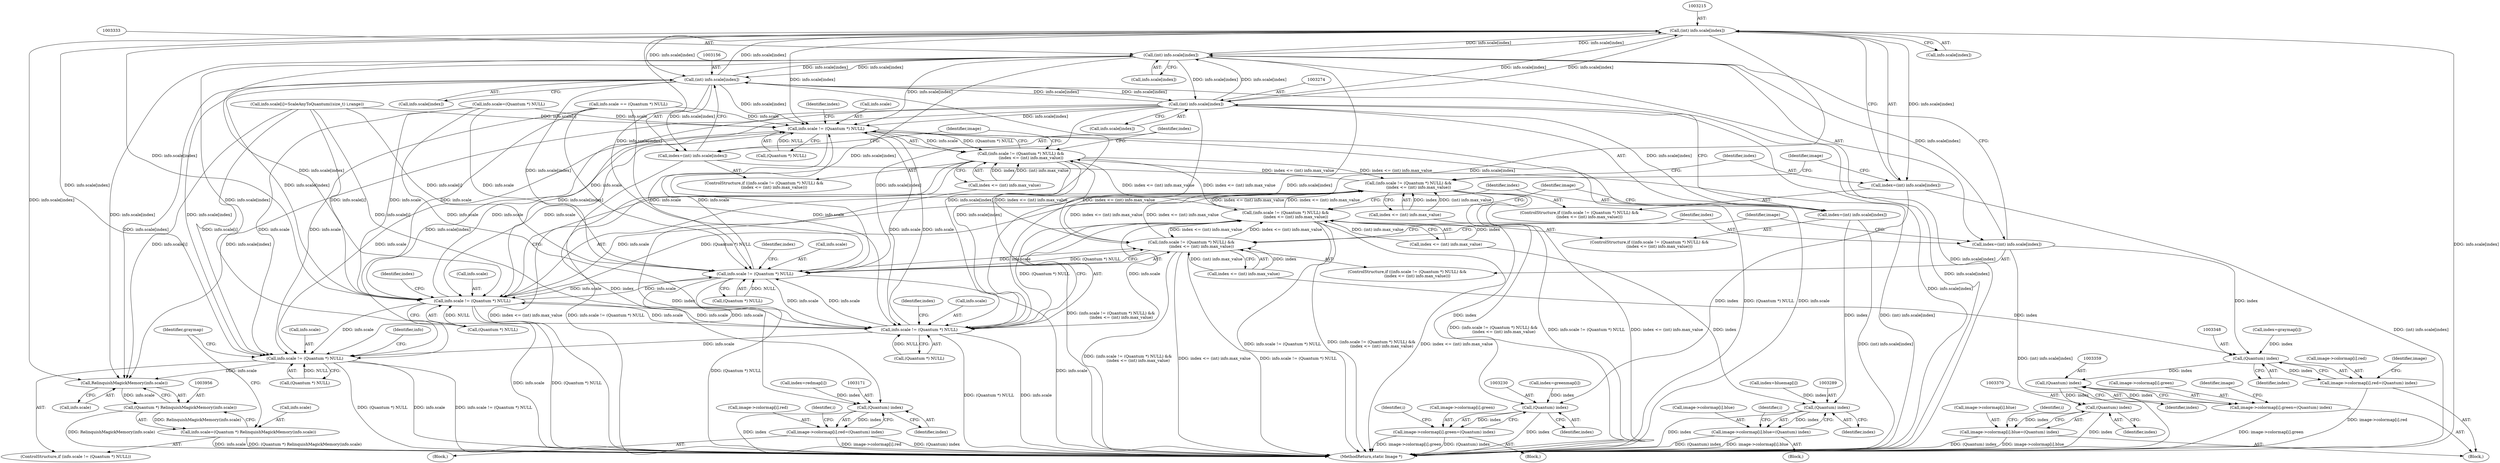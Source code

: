 digraph "0_ImageMagick_9f375e7080a2c1044cd546854d0548b4bfb429d0@array" {
"1003214" [label="(Call,(int) info.scale[index])"];
"1003332" [label="(Call,(int) info.scale[index])"];
"1003214" [label="(Call,(int) info.scale[index])"];
"1003155" [label="(Call,(int) info.scale[index])"];
"1003273" [label="(Call,(int) info.scale[index])"];
"1003139" [label="(Call,info.scale != (Quantum *) NULL)"];
"1003138" [label="(Call,(info.scale != (Quantum *) NULL) &&\n                (index <= (int) info.max_value))"];
"1003197" [label="(Call,(info.scale != (Quantum *) NULL) &&\n                (index <= (int) info.max_value))"];
"1003256" [label="(Call,(info.scale != (Quantum *) NULL) &&\n                (index <= (int) info.max_value))"];
"1003315" [label="(Call,(info.scale != (Quantum *) NULL) &&\n                (index <= (int) info.max_value))"];
"1003198" [label="(Call,info.scale != (Quantum *) NULL)"];
"1003257" [label="(Call,info.scale != (Quantum *) NULL)"];
"1003316" [label="(Call,info.scale != (Quantum *) NULL)"];
"1003944" [label="(Call,info.scale != (Quantum *) NULL)"];
"1003957" [label="(Call,RelinquishMagickMemory(info.scale))"];
"1003955" [label="(Call,(Quantum *) RelinquishMagickMemory(info.scale))"];
"1003951" [label="(Call,info.scale=(Quantum *) RelinquishMagickMemory(info.scale))"];
"1003153" [label="(Call,index=(int) info.scale[index])"];
"1003170" [label="(Call,(Quantum) index)"];
"1003162" [label="(Call,image->colormap[i].red=(Quantum) index)"];
"1003212" [label="(Call,index=(int) info.scale[index])"];
"1003229" [label="(Call,(Quantum) index)"];
"1003221" [label="(Call,image->colormap[i].green=(Quantum) index)"];
"1003271" [label="(Call,index=(int) info.scale[index])"];
"1003288" [label="(Call,(Quantum) index)"];
"1003280" [label="(Call,image->colormap[i].blue=(Quantum) index)"];
"1003330" [label="(Call,index=(int) info.scale[index])"];
"1003347" [label="(Call,(Quantum) index)"];
"1003339" [label="(Call,image->colormap[i].red=(Quantum) index)"];
"1003358" [label="(Call,(Quantum) index)"];
"1003350" [label="(Call,image->colormap[i].green=(Quantum) index)"];
"1003369" [label="(Call,(Quantum) index)"];
"1003361" [label="(Call,image->colormap[i].blue=(Quantum) index)"];
"1003953" [label="(Identifier,info)"];
"1003162" [label="(Call,image->colormap[i].red=(Quantum) index)"];
"1003196" [label="(ControlStructure,if ((info.scale != (Quantum *) NULL) &&\n                (index <= (int) info.max_value)))"];
"1003280" [label="(Call,image->colormap[i].blue=(Quantum) index)"];
"1003250" [label="(Call,index=bluemap[i])"];
"1003308" [label="(Block,)"];
"1003290" [label="(Identifier,index)"];
"1003163" [label="(Call,image->colormap[i].red)"];
"1003256" [label="(Call,(info.scale != (Quantum *) NULL) &&\n                (index <= (int) info.max_value))"];
"1003139" [label="(Call,info.scale != (Quantum *) NULL)"];
"1003147" [label="(Identifier,index)"];
"1003206" [label="(Identifier,index)"];
"1003958" [label="(Call,info.scale)"];
"1003943" [label="(ControlStructure,if (info.scale != (Quantum *) NULL))"];
"1003340" [label="(Call,image->colormap[i].red)"];
"1003314" [label="(ControlStructure,if ((info.scale != (Quantum *) NULL) &&\n                (index <= (int) info.max_value)))"];
"1003343" [label="(Identifier,image)"];
"1003143" [label="(Call,(Quantum *) NULL)"];
"1003271" [label="(Call,index=(int) info.scale[index])"];
"1003317" [label="(Call,info.scale)"];
"1003332" [label="(Call,(int) info.scale[index])"];
"1003214" [label="(Call,(int) info.scale[index])"];
"1003197" [label="(Call,(info.scale != (Quantum *) NULL) &&\n                (index <= (int) info.max_value))"];
"1003281" [label="(Call,image->colormap[i].blue)"];
"1003265" [label="(Identifier,index)"];
"1003225" [label="(Identifier,image)"];
"1003369" [label="(Call,(Quantum) index)"];
"1003130" [label="(Identifier,i)"];
"1003371" [label="(Identifier,index)"];
"1003272" [label="(Identifier,index)"];
"1003221" [label="(Call,image->colormap[i].green=(Quantum) index)"];
"1003249" [label="(Block,)"];
"1003198" [label="(Call,info.scale != (Quantum *) NULL)"];
"1003951" [label="(Call,info.scale=(Quantum *) RelinquishMagickMemory(info.scale))"];
"1003166" [label="(Identifier,image)"];
"1003952" [label="(Call,info.scale)"];
"1003212" [label="(Call,index=(int) info.scale[index])"];
"1003131" [label="(Block,)"];
"1000366" [label="(Call,info.scale=(Quantum *) NULL)"];
"1003257" [label="(Call,info.scale != (Quantum *) NULL)"];
"1003351" [label="(Call,image->colormap[i].green)"];
"1003157" [label="(Call,info.scale[index])"];
"1003330" [label="(Call,index=(int) info.scale[index])"];
"1003231" [label="(Identifier,index)"];
"1003320" [label="(Call,(Quantum *) NULL)"];
"1003261" [label="(Call,(Quantum *) NULL)"];
"1003258" [label="(Call,info.scale)"];
"1003963" [label="(Identifier,graymap)"];
"1002832" [label="(Call,info.scale == (Quantum *) NULL)"];
"1003273" [label="(Call,(int) info.scale[index])"];
"1003361" [label="(Call,image->colormap[i].blue=(Quantum) index)"];
"1003362" [label="(Call,image->colormap[i].blue)"];
"1003170" [label="(Call,(Quantum) index)"];
"1003957" [label="(Call,RelinquishMagickMemory(info.scale))"];
"1003213" [label="(Identifier,index)"];
"1003339" [label="(Call,image->colormap[i].red=(Quantum) index)"];
"1003360" [label="(Identifier,index)"];
"1003358" [label="(Call,(Quantum) index)"];
"1003189" [label="(Identifier,i)"];
"1003350" [label="(Call,image->colormap[i].green=(Quantum) index)"];
"1003275" [label="(Call,info.scale[index])"];
"1003205" [label="(Call,index <= (int) info.max_value)"];
"1003347" [label="(Call,(Quantum) index)"];
"1003324" [label="(Identifier,index)"];
"1003229" [label="(Call,(Quantum) index)"];
"1003155" [label="(Call,(int) info.scale[index])"];
"1003288" [label="(Call,(Quantum) index)"];
"1003191" [label="(Call,index=greenmap[i])"];
"1003349" [label="(Identifier,index)"];
"1003153" [label="(Call,index=(int) info.scale[index])"];
"1003199" [label="(Call,info.scale)"];
"1003248" [label="(Identifier,i)"];
"1003948" [label="(Call,(Quantum *) NULL)"];
"1003334" [label="(Call,info.scale[index])"];
"1003945" [label="(Call,info.scale)"];
"1003154" [label="(Identifier,index)"];
"1003354" [label="(Identifier,image)"];
"1003323" [label="(Call,index <= (int) info.max_value)"];
"1003146" [label="(Call,index <= (int) info.max_value)"];
"1004016" [label="(MethodReturn,static Image *)"];
"1003190" [label="(Block,)"];
"1002862" [label="(Call,info.scale[i]=ScaleAnyToQuantum((size_t) i,range))"];
"1003284" [label="(Identifier,image)"];
"1003365" [label="(Identifier,image)"];
"1003137" [label="(ControlStructure,if ((info.scale != (Quantum *) NULL) &&\n                (index <= (int) info.max_value)))"];
"1003138" [label="(Call,(info.scale != (Quantum *) NULL) &&\n                (index <= (int) info.max_value))"];
"1003202" [label="(Call,(Quantum *) NULL)"];
"1003955" [label="(Call,(Quantum *) RelinquishMagickMemory(info.scale))"];
"1003944" [label="(Call,info.scale != (Quantum *) NULL)"];
"1003172" [label="(Identifier,index)"];
"1003140" [label="(Call,info.scale)"];
"1003222" [label="(Call,image->colormap[i].green)"];
"1003255" [label="(ControlStructure,if ((info.scale != (Quantum *) NULL) &&\n                (index <= (int) info.max_value)))"];
"1003132" [label="(Call,index=redmap[i])"];
"1003307" [label="(Identifier,i)"];
"1003331" [label="(Identifier,index)"];
"1003309" [label="(Call,index=graymap[i])"];
"1003315" [label="(Call,(info.scale != (Quantum *) NULL) &&\n                (index <= (int) info.max_value))"];
"1003316" [label="(Call,info.scale != (Quantum *) NULL)"];
"1003216" [label="(Call,info.scale[index])"];
"1003264" [label="(Call,index <= (int) info.max_value)"];
"1003214" -> "1003212"  [label="AST: "];
"1003214" -> "1003216"  [label="CFG: "];
"1003215" -> "1003214"  [label="AST: "];
"1003216" -> "1003214"  [label="AST: "];
"1003212" -> "1003214"  [label="CFG: "];
"1003214" -> "1004016"  [label="DDG: info.scale[index]"];
"1003214" -> "1003139"  [label="DDG: info.scale[index]"];
"1003214" -> "1003155"  [label="DDG: info.scale[index]"];
"1003214" -> "1003198"  [label="DDG: info.scale[index]"];
"1003214" -> "1003212"  [label="DDG: info.scale[index]"];
"1003332" -> "1003214"  [label="DDG: info.scale[index]"];
"1003155" -> "1003214"  [label="DDG: info.scale[index]"];
"1003273" -> "1003214"  [label="DDG: info.scale[index]"];
"1003214" -> "1003257"  [label="DDG: info.scale[index]"];
"1003214" -> "1003273"  [label="DDG: info.scale[index]"];
"1003214" -> "1003316"  [label="DDG: info.scale[index]"];
"1003214" -> "1003332"  [label="DDG: info.scale[index]"];
"1003214" -> "1003944"  [label="DDG: info.scale[index]"];
"1003214" -> "1003957"  [label="DDG: info.scale[index]"];
"1003332" -> "1003330"  [label="AST: "];
"1003332" -> "1003334"  [label="CFG: "];
"1003333" -> "1003332"  [label="AST: "];
"1003334" -> "1003332"  [label="AST: "];
"1003330" -> "1003332"  [label="CFG: "];
"1003332" -> "1004016"  [label="DDG: info.scale[index]"];
"1003332" -> "1003139"  [label="DDG: info.scale[index]"];
"1003332" -> "1003155"  [label="DDG: info.scale[index]"];
"1003332" -> "1003198"  [label="DDG: info.scale[index]"];
"1003332" -> "1003257"  [label="DDG: info.scale[index]"];
"1003332" -> "1003273"  [label="DDG: info.scale[index]"];
"1003332" -> "1003316"  [label="DDG: info.scale[index]"];
"1003332" -> "1003330"  [label="DDG: info.scale[index]"];
"1003155" -> "1003332"  [label="DDG: info.scale[index]"];
"1003273" -> "1003332"  [label="DDG: info.scale[index]"];
"1003332" -> "1003944"  [label="DDG: info.scale[index]"];
"1003332" -> "1003957"  [label="DDG: info.scale[index]"];
"1003155" -> "1003153"  [label="AST: "];
"1003155" -> "1003157"  [label="CFG: "];
"1003156" -> "1003155"  [label="AST: "];
"1003157" -> "1003155"  [label="AST: "];
"1003153" -> "1003155"  [label="CFG: "];
"1003155" -> "1004016"  [label="DDG: info.scale[index]"];
"1003155" -> "1003139"  [label="DDG: info.scale[index]"];
"1003155" -> "1003153"  [label="DDG: info.scale[index]"];
"1003273" -> "1003155"  [label="DDG: info.scale[index]"];
"1003155" -> "1003198"  [label="DDG: info.scale[index]"];
"1003155" -> "1003257"  [label="DDG: info.scale[index]"];
"1003155" -> "1003273"  [label="DDG: info.scale[index]"];
"1003155" -> "1003316"  [label="DDG: info.scale[index]"];
"1003155" -> "1003944"  [label="DDG: info.scale[index]"];
"1003155" -> "1003957"  [label="DDG: info.scale[index]"];
"1003273" -> "1003271"  [label="AST: "];
"1003273" -> "1003275"  [label="CFG: "];
"1003274" -> "1003273"  [label="AST: "];
"1003275" -> "1003273"  [label="AST: "];
"1003271" -> "1003273"  [label="CFG: "];
"1003273" -> "1004016"  [label="DDG: info.scale[index]"];
"1003273" -> "1003139"  [label="DDG: info.scale[index]"];
"1003273" -> "1003198"  [label="DDG: info.scale[index]"];
"1003273" -> "1003257"  [label="DDG: info.scale[index]"];
"1003273" -> "1003271"  [label="DDG: info.scale[index]"];
"1003273" -> "1003316"  [label="DDG: info.scale[index]"];
"1003273" -> "1003944"  [label="DDG: info.scale[index]"];
"1003273" -> "1003957"  [label="DDG: info.scale[index]"];
"1003139" -> "1003138"  [label="AST: "];
"1003139" -> "1003143"  [label="CFG: "];
"1003140" -> "1003139"  [label="AST: "];
"1003143" -> "1003139"  [label="AST: "];
"1003147" -> "1003139"  [label="CFG: "];
"1003138" -> "1003139"  [label="CFG: "];
"1003139" -> "1004016"  [label="DDG: (Quantum *) NULL"];
"1003139" -> "1004016"  [label="DDG: info.scale"];
"1003139" -> "1003138"  [label="DDG: info.scale"];
"1003139" -> "1003138"  [label="DDG: (Quantum *) NULL"];
"1003257" -> "1003139"  [label="DDG: info.scale"];
"1003198" -> "1003139"  [label="DDG: info.scale"];
"1000366" -> "1003139"  [label="DDG: info.scale"];
"1002862" -> "1003139"  [label="DDG: info.scale[i]"];
"1003316" -> "1003139"  [label="DDG: info.scale"];
"1002832" -> "1003139"  [label="DDG: info.scale"];
"1003143" -> "1003139"  [label="DDG: NULL"];
"1003139" -> "1003198"  [label="DDG: info.scale"];
"1003139" -> "1003257"  [label="DDG: info.scale"];
"1003139" -> "1003316"  [label="DDG: info.scale"];
"1003139" -> "1003944"  [label="DDG: info.scale"];
"1003138" -> "1003137"  [label="AST: "];
"1003138" -> "1003146"  [label="CFG: "];
"1003146" -> "1003138"  [label="AST: "];
"1003154" -> "1003138"  [label="CFG: "];
"1003166" -> "1003138"  [label="CFG: "];
"1003138" -> "1004016"  [label="DDG: index <= (int) info.max_value"];
"1003138" -> "1004016"  [label="DDG: info.scale != (Quantum *) NULL"];
"1003138" -> "1004016"  [label="DDG: (info.scale != (Quantum *) NULL) &&\n                (index <= (int) info.max_value)"];
"1003146" -> "1003138"  [label="DDG: index"];
"1003146" -> "1003138"  [label="DDG: (int) info.max_value"];
"1003197" -> "1003138"  [label="DDG: index <= (int) info.max_value"];
"1003315" -> "1003138"  [label="DDG: index <= (int) info.max_value"];
"1003256" -> "1003138"  [label="DDG: index <= (int) info.max_value"];
"1003138" -> "1003197"  [label="DDG: index <= (int) info.max_value"];
"1003138" -> "1003256"  [label="DDG: index <= (int) info.max_value"];
"1003138" -> "1003315"  [label="DDG: index <= (int) info.max_value"];
"1003197" -> "1003196"  [label="AST: "];
"1003197" -> "1003198"  [label="CFG: "];
"1003197" -> "1003205"  [label="CFG: "];
"1003198" -> "1003197"  [label="AST: "];
"1003205" -> "1003197"  [label="AST: "];
"1003213" -> "1003197"  [label="CFG: "];
"1003225" -> "1003197"  [label="CFG: "];
"1003197" -> "1004016"  [label="DDG: (info.scale != (Quantum *) NULL) &&\n                (index <= (int) info.max_value)"];
"1003197" -> "1004016"  [label="DDG: info.scale != (Quantum *) NULL"];
"1003197" -> "1004016"  [label="DDG: index <= (int) info.max_value"];
"1003198" -> "1003197"  [label="DDG: info.scale"];
"1003198" -> "1003197"  [label="DDG: (Quantum *) NULL"];
"1003315" -> "1003197"  [label="DDG: index <= (int) info.max_value"];
"1003256" -> "1003197"  [label="DDG: index <= (int) info.max_value"];
"1003205" -> "1003197"  [label="DDG: index"];
"1003205" -> "1003197"  [label="DDG: (int) info.max_value"];
"1003197" -> "1003256"  [label="DDG: index <= (int) info.max_value"];
"1003197" -> "1003315"  [label="DDG: index <= (int) info.max_value"];
"1003256" -> "1003255"  [label="AST: "];
"1003256" -> "1003257"  [label="CFG: "];
"1003256" -> "1003264"  [label="CFG: "];
"1003257" -> "1003256"  [label="AST: "];
"1003264" -> "1003256"  [label="AST: "];
"1003272" -> "1003256"  [label="CFG: "];
"1003284" -> "1003256"  [label="CFG: "];
"1003256" -> "1004016"  [label="DDG: info.scale != (Quantum *) NULL"];
"1003256" -> "1004016"  [label="DDG: (info.scale != (Quantum *) NULL) &&\n                (index <= (int) info.max_value)"];
"1003256" -> "1004016"  [label="DDG: index <= (int) info.max_value"];
"1003257" -> "1003256"  [label="DDG: info.scale"];
"1003257" -> "1003256"  [label="DDG: (Quantum *) NULL"];
"1003264" -> "1003256"  [label="DDG: index"];
"1003264" -> "1003256"  [label="DDG: (int) info.max_value"];
"1003315" -> "1003256"  [label="DDG: index <= (int) info.max_value"];
"1003256" -> "1003315"  [label="DDG: index <= (int) info.max_value"];
"1003315" -> "1003314"  [label="AST: "];
"1003315" -> "1003316"  [label="CFG: "];
"1003315" -> "1003323"  [label="CFG: "];
"1003316" -> "1003315"  [label="AST: "];
"1003323" -> "1003315"  [label="AST: "];
"1003331" -> "1003315"  [label="CFG: "];
"1003343" -> "1003315"  [label="CFG: "];
"1003315" -> "1004016"  [label="DDG: (info.scale != (Quantum *) NULL) &&\n                (index <= (int) info.max_value)"];
"1003315" -> "1004016"  [label="DDG: index <= (int) info.max_value"];
"1003315" -> "1004016"  [label="DDG: info.scale != (Quantum *) NULL"];
"1003316" -> "1003315"  [label="DDG: info.scale"];
"1003316" -> "1003315"  [label="DDG: (Quantum *) NULL"];
"1003323" -> "1003315"  [label="DDG: index"];
"1003323" -> "1003315"  [label="DDG: (int) info.max_value"];
"1003198" -> "1003202"  [label="CFG: "];
"1003199" -> "1003198"  [label="AST: "];
"1003202" -> "1003198"  [label="AST: "];
"1003206" -> "1003198"  [label="CFG: "];
"1003198" -> "1004016"  [label="DDG: info.scale"];
"1003198" -> "1004016"  [label="DDG: (Quantum *) NULL"];
"1003257" -> "1003198"  [label="DDG: info.scale"];
"1000366" -> "1003198"  [label="DDG: info.scale"];
"1002862" -> "1003198"  [label="DDG: info.scale[i]"];
"1003316" -> "1003198"  [label="DDG: info.scale"];
"1002832" -> "1003198"  [label="DDG: info.scale"];
"1003202" -> "1003198"  [label="DDG: NULL"];
"1003198" -> "1003257"  [label="DDG: info.scale"];
"1003198" -> "1003316"  [label="DDG: info.scale"];
"1003198" -> "1003944"  [label="DDG: info.scale"];
"1003257" -> "1003261"  [label="CFG: "];
"1003258" -> "1003257"  [label="AST: "];
"1003261" -> "1003257"  [label="AST: "];
"1003265" -> "1003257"  [label="CFG: "];
"1003257" -> "1004016"  [label="DDG: (Quantum *) NULL"];
"1003257" -> "1004016"  [label="DDG: info.scale"];
"1000366" -> "1003257"  [label="DDG: info.scale"];
"1002862" -> "1003257"  [label="DDG: info.scale[i]"];
"1003316" -> "1003257"  [label="DDG: info.scale"];
"1002832" -> "1003257"  [label="DDG: info.scale"];
"1003261" -> "1003257"  [label="DDG: NULL"];
"1003257" -> "1003316"  [label="DDG: info.scale"];
"1003257" -> "1003944"  [label="DDG: info.scale"];
"1003316" -> "1003320"  [label="CFG: "];
"1003317" -> "1003316"  [label="AST: "];
"1003320" -> "1003316"  [label="AST: "];
"1003324" -> "1003316"  [label="CFG: "];
"1003316" -> "1004016"  [label="DDG: (Quantum *) NULL"];
"1003316" -> "1004016"  [label="DDG: info.scale"];
"1000366" -> "1003316"  [label="DDG: info.scale"];
"1002862" -> "1003316"  [label="DDG: info.scale[i]"];
"1002832" -> "1003316"  [label="DDG: info.scale"];
"1003320" -> "1003316"  [label="DDG: NULL"];
"1003316" -> "1003944"  [label="DDG: info.scale"];
"1003944" -> "1003943"  [label="AST: "];
"1003944" -> "1003948"  [label="CFG: "];
"1003945" -> "1003944"  [label="AST: "];
"1003948" -> "1003944"  [label="AST: "];
"1003953" -> "1003944"  [label="CFG: "];
"1003963" -> "1003944"  [label="CFG: "];
"1003944" -> "1004016"  [label="DDG: (Quantum *) NULL"];
"1003944" -> "1004016"  [label="DDG: info.scale"];
"1003944" -> "1004016"  [label="DDG: info.scale != (Quantum *) NULL"];
"1000366" -> "1003944"  [label="DDG: info.scale"];
"1002862" -> "1003944"  [label="DDG: info.scale[i]"];
"1002832" -> "1003944"  [label="DDG: info.scale"];
"1003948" -> "1003944"  [label="DDG: NULL"];
"1003944" -> "1003957"  [label="DDG: info.scale"];
"1003957" -> "1003955"  [label="AST: "];
"1003957" -> "1003958"  [label="CFG: "];
"1003958" -> "1003957"  [label="AST: "];
"1003955" -> "1003957"  [label="CFG: "];
"1003957" -> "1003955"  [label="DDG: info.scale"];
"1002862" -> "1003957"  [label="DDG: info.scale[i]"];
"1003955" -> "1003951"  [label="AST: "];
"1003956" -> "1003955"  [label="AST: "];
"1003951" -> "1003955"  [label="CFG: "];
"1003955" -> "1004016"  [label="DDG: RelinquishMagickMemory(info.scale)"];
"1003955" -> "1003951"  [label="DDG: RelinquishMagickMemory(info.scale)"];
"1003951" -> "1003943"  [label="AST: "];
"1003952" -> "1003951"  [label="AST: "];
"1003963" -> "1003951"  [label="CFG: "];
"1003951" -> "1004016"  [label="DDG: (Quantum *) RelinquishMagickMemory(info.scale)"];
"1003951" -> "1004016"  [label="DDG: info.scale"];
"1003153" -> "1003137"  [label="AST: "];
"1003154" -> "1003153"  [label="AST: "];
"1003166" -> "1003153"  [label="CFG: "];
"1003153" -> "1004016"  [label="DDG: (int) info.scale[index]"];
"1003153" -> "1003170"  [label="DDG: index"];
"1003170" -> "1003162"  [label="AST: "];
"1003170" -> "1003172"  [label="CFG: "];
"1003171" -> "1003170"  [label="AST: "];
"1003172" -> "1003170"  [label="AST: "];
"1003162" -> "1003170"  [label="CFG: "];
"1003170" -> "1004016"  [label="DDG: index"];
"1003170" -> "1003162"  [label="DDG: index"];
"1003146" -> "1003170"  [label="DDG: index"];
"1003132" -> "1003170"  [label="DDG: index"];
"1003162" -> "1003131"  [label="AST: "];
"1003163" -> "1003162"  [label="AST: "];
"1003130" -> "1003162"  [label="CFG: "];
"1003162" -> "1004016"  [label="DDG: image->colormap[i].red"];
"1003162" -> "1004016"  [label="DDG: (Quantum) index"];
"1003212" -> "1003196"  [label="AST: "];
"1003213" -> "1003212"  [label="AST: "];
"1003225" -> "1003212"  [label="CFG: "];
"1003212" -> "1004016"  [label="DDG: (int) info.scale[index]"];
"1003212" -> "1003229"  [label="DDG: index"];
"1003229" -> "1003221"  [label="AST: "];
"1003229" -> "1003231"  [label="CFG: "];
"1003230" -> "1003229"  [label="AST: "];
"1003231" -> "1003229"  [label="AST: "];
"1003221" -> "1003229"  [label="CFG: "];
"1003229" -> "1004016"  [label="DDG: index"];
"1003229" -> "1003221"  [label="DDG: index"];
"1003205" -> "1003229"  [label="DDG: index"];
"1003191" -> "1003229"  [label="DDG: index"];
"1003221" -> "1003190"  [label="AST: "];
"1003222" -> "1003221"  [label="AST: "];
"1003189" -> "1003221"  [label="CFG: "];
"1003221" -> "1004016"  [label="DDG: image->colormap[i].green"];
"1003221" -> "1004016"  [label="DDG: (Quantum) index"];
"1003271" -> "1003255"  [label="AST: "];
"1003272" -> "1003271"  [label="AST: "];
"1003284" -> "1003271"  [label="CFG: "];
"1003271" -> "1004016"  [label="DDG: (int) info.scale[index]"];
"1003271" -> "1003288"  [label="DDG: index"];
"1003288" -> "1003280"  [label="AST: "];
"1003288" -> "1003290"  [label="CFG: "];
"1003289" -> "1003288"  [label="AST: "];
"1003290" -> "1003288"  [label="AST: "];
"1003280" -> "1003288"  [label="CFG: "];
"1003288" -> "1004016"  [label="DDG: index"];
"1003288" -> "1003280"  [label="DDG: index"];
"1003250" -> "1003288"  [label="DDG: index"];
"1003264" -> "1003288"  [label="DDG: index"];
"1003280" -> "1003249"  [label="AST: "];
"1003281" -> "1003280"  [label="AST: "];
"1003248" -> "1003280"  [label="CFG: "];
"1003280" -> "1004016"  [label="DDG: (Quantum) index"];
"1003280" -> "1004016"  [label="DDG: image->colormap[i].blue"];
"1003330" -> "1003314"  [label="AST: "];
"1003331" -> "1003330"  [label="AST: "];
"1003343" -> "1003330"  [label="CFG: "];
"1003330" -> "1004016"  [label="DDG: (int) info.scale[index]"];
"1003330" -> "1003347"  [label="DDG: index"];
"1003347" -> "1003339"  [label="AST: "];
"1003347" -> "1003349"  [label="CFG: "];
"1003348" -> "1003347"  [label="AST: "];
"1003349" -> "1003347"  [label="AST: "];
"1003339" -> "1003347"  [label="CFG: "];
"1003347" -> "1003339"  [label="DDG: index"];
"1003323" -> "1003347"  [label="DDG: index"];
"1003309" -> "1003347"  [label="DDG: index"];
"1003347" -> "1003358"  [label="DDG: index"];
"1003339" -> "1003308"  [label="AST: "];
"1003340" -> "1003339"  [label="AST: "];
"1003354" -> "1003339"  [label="CFG: "];
"1003339" -> "1004016"  [label="DDG: image->colormap[i].red"];
"1003358" -> "1003350"  [label="AST: "];
"1003358" -> "1003360"  [label="CFG: "];
"1003359" -> "1003358"  [label="AST: "];
"1003360" -> "1003358"  [label="AST: "];
"1003350" -> "1003358"  [label="CFG: "];
"1003358" -> "1003350"  [label="DDG: index"];
"1003358" -> "1003369"  [label="DDG: index"];
"1003350" -> "1003308"  [label="AST: "];
"1003351" -> "1003350"  [label="AST: "];
"1003365" -> "1003350"  [label="CFG: "];
"1003350" -> "1004016"  [label="DDG: image->colormap[i].green"];
"1003369" -> "1003361"  [label="AST: "];
"1003369" -> "1003371"  [label="CFG: "];
"1003370" -> "1003369"  [label="AST: "];
"1003371" -> "1003369"  [label="AST: "];
"1003361" -> "1003369"  [label="CFG: "];
"1003369" -> "1004016"  [label="DDG: index"];
"1003369" -> "1003361"  [label="DDG: index"];
"1003361" -> "1003308"  [label="AST: "];
"1003362" -> "1003361"  [label="AST: "];
"1003307" -> "1003361"  [label="CFG: "];
"1003361" -> "1004016"  [label="DDG: (Quantum) index"];
"1003361" -> "1004016"  [label="DDG: image->colormap[i].blue"];
}
